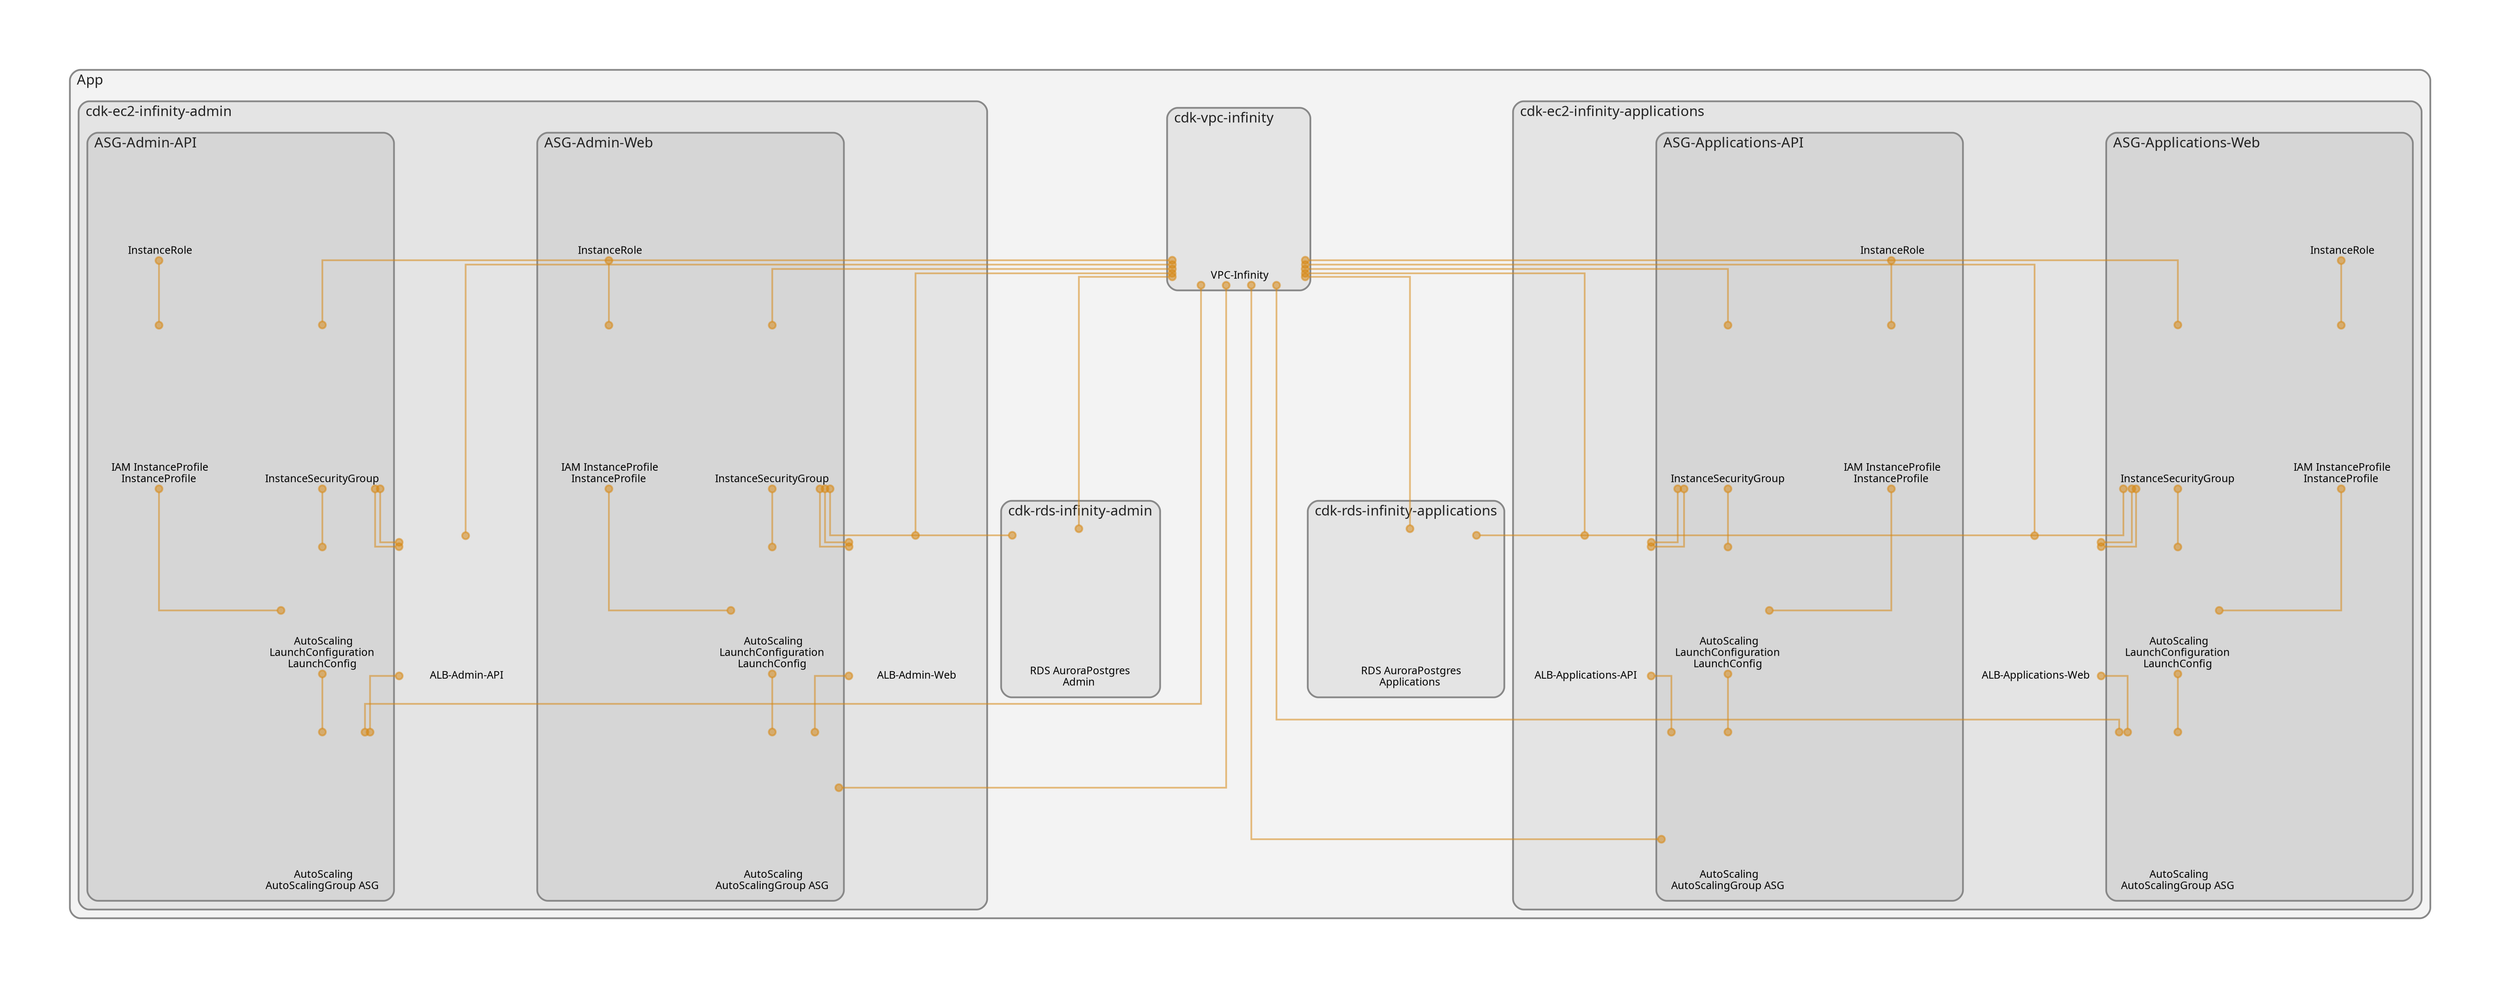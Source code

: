 digraph "Diagram" {
  splines = "ortho";
  pad = "1.0";
  nodesep = "0.60";
  ranksep = "0.75";
  fontname = "Sans-Serif";
  fontsize = "15";
  dpi = "200";
  rankdir = "BT";
  compound = "true";
  fontcolor = "#222222";
  edge [
    color = "#D5871488",
    penwidth = 2,
    arrowhead = "dot",
    arrowtail = "dot",
  ];
  node [
    shape = "box",
    style = "rounded",
    fixedsize = true,
    width = 1.7,
    height = 1.7,
    labelloc = "c",
    imagescale = true,
    fontname = "Sans-Serif",
    fontsize = 8,
    margin = 8,
  ];
  subgraph "App" {
    subgraph "cluster-SubGraph.App" {
      graph [
        label = "App",
        labelloc = "b",
        labeljust = "l",
        margin = "10",
        fontsize = "16",
        penwidth = "2",
        pencolor = "#888888",
        style = "filled,rounded",
        fillcolor = "#f3f3f3",
      ];
      subgraph "cluster-SubGraph.cdk-vpc-infinity" {
        graph [
          label = "cdk-vpc-infinity",
          labelloc = "b",
          labeljust = "l",
          margin = "10",
          fontsize = "16",
          penwidth = "2",
          pencolor = "#888888",
          style = "filled,rounded",
          fillcolor = "#e4e4e4",
        ];
        "cdk-vpc-infinity/VPC-Infinity" [
          label = " VPC-Infinity",
          fontsize = 12,
          image = "/Users/yusmayet/gitwork/aws-cdk-vpc-ec2-alb-asg/node_modules/cdk-dia/icons/aws/Service/Arch_Networking-Content/64/Arch_Amazon-Virtual-Private-Cloud_64@5x.png",
          imagescale = "true",
          imagepos = "tc",
          penwidth = "0",
          shape = "node",
          fixedsize = "true",
          labelloc = "b",
          width = 2,
          height = 2.266,
        ];
      }
      subgraph "cluster-SubGraph.cdk-ec2-infinity-applications" {
        graph [
          label = "cdk-ec2-infinity-applications",
          labelloc = "b",
          labeljust = "l",
          margin = "10",
          fontsize = "16",
          penwidth = "2",
          pencolor = "#888888",
          style = "filled,rounded",
          fillcolor = "#e4e4e4",
        ];
        "cdk-ec2-infinity-applications/ALB-Applications-Web" [
          label = " ALB-Applications-Web",
          fontsize = 12,
          image = "/Users/yusmayet/gitwork/aws-cdk-vpc-ec2-alb-asg/node_modules/cdk-dia/icons/aws/Service/Arch_Networking-Content/64/Arch_Elastic-Load-Balancing_64@5x.png",
          imagescale = "true",
          imagepos = "tc",
          penwidth = "0",
          shape = "node",
          fixedsize = "true",
          labelloc = "b",
          width = 2,
          height = 2.266,
        ];
        "cdk-ec2-infinity-applications/ALB-Applications-API" [
          label = " ALB-Applications-API",
          fontsize = 12,
          image = "/Users/yusmayet/gitwork/aws-cdk-vpc-ec2-alb-asg/node_modules/cdk-dia/icons/aws/Service/Arch_Networking-Content/64/Arch_Elastic-Load-Balancing_64@5x.png",
          imagescale = "true",
          imagepos = "tc",
          penwidth = "0",
          shape = "node",
          fixedsize = "true",
          labelloc = "b",
          width = 2,
          height = 2.266,
        ];
        subgraph "cluster-SubGraph.ASG-Applications-Web" {
          graph [
            label = "ASG-Applications-Web",
            labelloc = "b",
            labeljust = "l",
            margin = "10",
            fontsize = "16",
            penwidth = "2",
            pencolor = "#888888",
            style = "filled,rounded",
            fillcolor = "#d6d6d6",
          ];
          "cdk-ec2-infinity-applications/ASG-Applications-Web/InstanceSecurityGroup" [
            label = "\nInstanceSecurityGroup",
            fontsize = 12,
            image = "/Users/yusmayet/gitwork/aws-cdk-vpc-ec2-alb-asg/node_modules/cdk-dia/icons/aws/security_group.png",
            imagescale = "true",
            imagepos = "tc",
            penwidth = "0",
            shape = "node",
            fixedsize = "true",
            labelloc = "b",
            width = 2,
            height = 2.4819999999999998,
          ];
          "cdk-ec2-infinity-applications/ASG-Applications-Web/InstanceRole" [
            label = " InstanceRole",
            fontsize = 12,
            image = "/Users/yusmayet/gitwork/aws-cdk-vpc-ec2-alb-asg/node_modules/cdk-dia/icons/aws/Service/Arch_Security-Identity-Compliance/64/Arch_AWS-Identity-and-Access-Management_64@5x.png",
            imagescale = "true",
            imagepos = "tc",
            penwidth = "0",
            shape = "node",
            fixedsize = "true",
            labelloc = "b",
            width = 1.2,
            height = 1.466,
          ];
          "cdk-ec2-infinity-applications/ASG-Applications-Web/InstanceProfile" [
            label = " IAM InstanceProfile\nInstanceProfile",
            fontsize = 12,
            image = "/Users/yusmayet/gitwork/aws-cdk-vpc-ec2-alb-asg/node_modules/cdk-dia/icons/aws/Resource/Res_Security-Identity-and-Compliance/Res_48_Dark/Res_AWS-Identity-Access-Management_Permissions_48_Dark_gen.png",
            imagescale = "true",
            imagepos = "tc",
            penwidth = "0",
            shape = "node",
            fixedsize = "true",
            labelloc = "b",
            width = 2,
            height = 2.4819999999999998,
          ];
          "cdk-ec2-infinity-applications/ASG-Applications-Web/LaunchConfig" [
            label = " AutoScaling\nLaunchConfiguration\nLaunchConfig",
            fontsize = 12,
            image = "/Users/yusmayet/gitwork/aws-cdk-vpc-ec2-alb-asg/node_modules/cdk-dia/icons/aws/Service/Arch_Compute/64/Arch_Amazon-EC2-Auto-Scaling_64@5x.png",
            imagescale = "true",
            imagepos = "tc",
            penwidth = "0",
            shape = "node",
            fixedsize = "true",
            labelloc = "b",
            width = 1.2,
            height = 1.898,
          ];
          "cdk-ec2-infinity-applications/ASG-Applications-Web/ASG" [
            label = " AutoScaling\nAutoScalingGroup ASG",
            fontsize = 12,
            image = "/Users/yusmayet/gitwork/aws-cdk-vpc-ec2-alb-asg/node_modules/cdk-dia/icons/aws/Service/Arch_Compute/64/Arch_Amazon-EC2-Auto-Scaling_64@5x.png",
            imagescale = "true",
            imagepos = "tc",
            penwidth = "0",
            shape = "node",
            fixedsize = "true",
            labelloc = "b",
            width = 2,
            height = 2.4819999999999998,
          ];
        }
        subgraph "cluster-SubGraph.ASG-Applications-API" {
          graph [
            label = "ASG-Applications-API",
            labelloc = "b",
            labeljust = "l",
            margin = "10",
            fontsize = "16",
            penwidth = "2",
            pencolor = "#888888",
            style = "filled,rounded",
            fillcolor = "#d6d6d6",
          ];
          "cdk-ec2-infinity-applications/ASG-Applications-API/InstanceSecurityGroup" [
            label = "\nInstanceSecurityGroup",
            fontsize = 12,
            image = "/Users/yusmayet/gitwork/aws-cdk-vpc-ec2-alb-asg/node_modules/cdk-dia/icons/aws/security_group.png",
            imagescale = "true",
            imagepos = "tc",
            penwidth = "0",
            shape = "node",
            fixedsize = "true",
            labelloc = "b",
            width = 2,
            height = 2.4819999999999998,
          ];
          "cdk-ec2-infinity-applications/ASG-Applications-API/InstanceRole" [
            label = " InstanceRole",
            fontsize = 12,
            image = "/Users/yusmayet/gitwork/aws-cdk-vpc-ec2-alb-asg/node_modules/cdk-dia/icons/aws/Service/Arch_Security-Identity-Compliance/64/Arch_AWS-Identity-and-Access-Management_64@5x.png",
            imagescale = "true",
            imagepos = "tc",
            penwidth = "0",
            shape = "node",
            fixedsize = "true",
            labelloc = "b",
            width = 1.2,
            height = 1.466,
          ];
          "cdk-ec2-infinity-applications/ASG-Applications-API/InstanceProfile" [
            label = " IAM InstanceProfile\nInstanceProfile",
            fontsize = 12,
            image = "/Users/yusmayet/gitwork/aws-cdk-vpc-ec2-alb-asg/node_modules/cdk-dia/icons/aws/Resource/Res_Security-Identity-and-Compliance/Res_48_Dark/Res_AWS-Identity-Access-Management_Permissions_48_Dark_gen.png",
            imagescale = "true",
            imagepos = "tc",
            penwidth = "0",
            shape = "node",
            fixedsize = "true",
            labelloc = "b",
            width = 2,
            height = 2.4819999999999998,
          ];
          "cdk-ec2-infinity-applications/ASG-Applications-API/LaunchConfig" [
            label = " AutoScaling\nLaunchConfiguration\nLaunchConfig",
            fontsize = 12,
            image = "/Users/yusmayet/gitwork/aws-cdk-vpc-ec2-alb-asg/node_modules/cdk-dia/icons/aws/Service/Arch_Compute/64/Arch_Amazon-EC2-Auto-Scaling_64@5x.png",
            imagescale = "true",
            imagepos = "tc",
            penwidth = "0",
            shape = "node",
            fixedsize = "true",
            labelloc = "b",
            width = 1.2,
            height = 1.898,
          ];
          "cdk-ec2-infinity-applications/ASG-Applications-API/ASG" [
            label = " AutoScaling\nAutoScalingGroup ASG",
            fontsize = 12,
            image = "/Users/yusmayet/gitwork/aws-cdk-vpc-ec2-alb-asg/node_modules/cdk-dia/icons/aws/Service/Arch_Compute/64/Arch_Amazon-EC2-Auto-Scaling_64@5x.png",
            imagescale = "true",
            imagepos = "tc",
            penwidth = "0",
            shape = "node",
            fixedsize = "true",
            labelloc = "b",
            width = 2,
            height = 2.4819999999999998,
          ];
        }
      }
      subgraph "cluster-SubGraph.cdk-rds-infinity-applications" {
        graph [
          label = "cdk-rds-infinity-applications",
          labelloc = "b",
          labeljust = "l",
          margin = "10",
          fontsize = "16",
          penwidth = "2",
          pencolor = "#888888",
          style = "filled,rounded",
          fillcolor = "#e4e4e4",
        ];
        "cdk-rds-infinity-applications/RDS-AuroraPostgres-Applications" [
          label = " RDS AuroraPostgres\nApplications",
          fontsize = 12,
          image = "/Users/yusmayet/gitwork/aws-cdk-vpc-ec2-alb-asg/node_modules/cdk-dia/icons/aws/Service/Arch_Database/64/Arch_Amazon-RDS_64@5x.png",
          imagescale = "true",
          imagepos = "tc",
          penwidth = "0",
          shape = "node",
          fixedsize = "true",
          labelloc = "b",
          width = 2,
          height = 2.4819999999999998,
        ];
      }
      subgraph "cluster-SubGraph.cdk-ec2-infinity-admin" {
        graph [
          label = "cdk-ec2-infinity-admin",
          labelloc = "b",
          labeljust = "l",
          margin = "10",
          fontsize = "16",
          penwidth = "2",
          pencolor = "#888888",
          style = "filled,rounded",
          fillcolor = "#e4e4e4",
        ];
        "cdk-ec2-infinity-admin/ALB-Admin-Web" [
          label = " ALB-Admin-Web",
          fontsize = 12,
          image = "/Users/yusmayet/gitwork/aws-cdk-vpc-ec2-alb-asg/node_modules/cdk-dia/icons/aws/Service/Arch_Networking-Content/64/Arch_Elastic-Load-Balancing_64@5x.png",
          imagescale = "true",
          imagepos = "tc",
          penwidth = "0",
          shape = "node",
          fixedsize = "true",
          labelloc = "b",
          width = 2,
          height = 2.266,
        ];
        "cdk-ec2-infinity-admin/ALB-Admin-API" [
          label = " ALB-Admin-API",
          fontsize = 12,
          image = "/Users/yusmayet/gitwork/aws-cdk-vpc-ec2-alb-asg/node_modules/cdk-dia/icons/aws/Service/Arch_Networking-Content/64/Arch_Elastic-Load-Balancing_64@5x.png",
          imagescale = "true",
          imagepos = "tc",
          penwidth = "0",
          shape = "node",
          fixedsize = "true",
          labelloc = "b",
          width = 2,
          height = 2.266,
        ];
        subgraph "cluster-SubGraph.ASG-Admin-Web" {
          graph [
            label = "ASG-Admin-Web",
            labelloc = "b",
            labeljust = "l",
            margin = "10",
            fontsize = "16",
            penwidth = "2",
            pencolor = "#888888",
            style = "filled,rounded",
            fillcolor = "#d6d6d6",
          ];
          "cdk-ec2-infinity-admin/ASG-Admin-Web/InstanceSecurityGroup" [
            label = "\nInstanceSecurityGroup",
            fontsize = 12,
            image = "/Users/yusmayet/gitwork/aws-cdk-vpc-ec2-alb-asg/node_modules/cdk-dia/icons/aws/security_group.png",
            imagescale = "true",
            imagepos = "tc",
            penwidth = "0",
            shape = "node",
            fixedsize = "true",
            labelloc = "b",
            width = 2,
            height = 2.4819999999999998,
          ];
          "cdk-ec2-infinity-admin/ASG-Admin-Web/InstanceRole" [
            label = " InstanceRole",
            fontsize = 12,
            image = "/Users/yusmayet/gitwork/aws-cdk-vpc-ec2-alb-asg/node_modules/cdk-dia/icons/aws/Service/Arch_Security-Identity-Compliance/64/Arch_AWS-Identity-and-Access-Management_64@5x.png",
            imagescale = "true",
            imagepos = "tc",
            penwidth = "0",
            shape = "node",
            fixedsize = "true",
            labelloc = "b",
            width = 1.2,
            height = 1.466,
          ];
          "cdk-ec2-infinity-admin/ASG-Admin-Web/InstanceProfile" [
            label = " IAM InstanceProfile\nInstanceProfile",
            fontsize = 12,
            image = "/Users/yusmayet/gitwork/aws-cdk-vpc-ec2-alb-asg/node_modules/cdk-dia/icons/aws/Resource/Res_Security-Identity-and-Compliance/Res_48_Dark/Res_AWS-Identity-Access-Management_Permissions_48_Dark_gen.png",
            imagescale = "true",
            imagepos = "tc",
            penwidth = "0",
            shape = "node",
            fixedsize = "true",
            labelloc = "b",
            width = 2,
            height = 2.4819999999999998,
          ];
          "cdk-ec2-infinity-admin/ASG-Admin-Web/LaunchConfig" [
            label = " AutoScaling\nLaunchConfiguration\nLaunchConfig",
            fontsize = 12,
            image = "/Users/yusmayet/gitwork/aws-cdk-vpc-ec2-alb-asg/node_modules/cdk-dia/icons/aws/Service/Arch_Compute/64/Arch_Amazon-EC2-Auto-Scaling_64@5x.png",
            imagescale = "true",
            imagepos = "tc",
            penwidth = "0",
            shape = "node",
            fixedsize = "true",
            labelloc = "b",
            width = 1.2,
            height = 1.898,
          ];
          "cdk-ec2-infinity-admin/ASG-Admin-Web/ASG" [
            label = " AutoScaling\nAutoScalingGroup ASG",
            fontsize = 12,
            image = "/Users/yusmayet/gitwork/aws-cdk-vpc-ec2-alb-asg/node_modules/cdk-dia/icons/aws/Service/Arch_Compute/64/Arch_Amazon-EC2-Auto-Scaling_64@5x.png",
            imagescale = "true",
            imagepos = "tc",
            penwidth = "0",
            shape = "node",
            fixedsize = "true",
            labelloc = "b",
            width = 2,
            height = 2.4819999999999998,
          ];
        }
        subgraph "cluster-SubGraph.ASG-Admin-API" {
          graph [
            label = "ASG-Admin-API",
            labelloc = "b",
            labeljust = "l",
            margin = "10",
            fontsize = "16",
            penwidth = "2",
            pencolor = "#888888",
            style = "filled,rounded",
            fillcolor = "#d6d6d6",
          ];
          "cdk-ec2-infinity-admin/ASG-Admin-API/InstanceSecurityGroup" [
            label = "\nInstanceSecurityGroup",
            fontsize = 12,
            image = "/Users/yusmayet/gitwork/aws-cdk-vpc-ec2-alb-asg/node_modules/cdk-dia/icons/aws/security_group.png",
            imagescale = "true",
            imagepos = "tc",
            penwidth = "0",
            shape = "node",
            fixedsize = "true",
            labelloc = "b",
            width = 2,
            height = 2.4819999999999998,
          ];
          "cdk-ec2-infinity-admin/ASG-Admin-API/InstanceRole" [
            label = " InstanceRole",
            fontsize = 12,
            image = "/Users/yusmayet/gitwork/aws-cdk-vpc-ec2-alb-asg/node_modules/cdk-dia/icons/aws/Service/Arch_Security-Identity-Compliance/64/Arch_AWS-Identity-and-Access-Management_64@5x.png",
            imagescale = "true",
            imagepos = "tc",
            penwidth = "0",
            shape = "node",
            fixedsize = "true",
            labelloc = "b",
            width = 1.2,
            height = 1.466,
          ];
          "cdk-ec2-infinity-admin/ASG-Admin-API/InstanceProfile" [
            label = " IAM InstanceProfile\nInstanceProfile",
            fontsize = 12,
            image = "/Users/yusmayet/gitwork/aws-cdk-vpc-ec2-alb-asg/node_modules/cdk-dia/icons/aws/Resource/Res_Security-Identity-and-Compliance/Res_48_Dark/Res_AWS-Identity-Access-Management_Permissions_48_Dark_gen.png",
            imagescale = "true",
            imagepos = "tc",
            penwidth = "0",
            shape = "node",
            fixedsize = "true",
            labelloc = "b",
            width = 2,
            height = 2.4819999999999998,
          ];
          "cdk-ec2-infinity-admin/ASG-Admin-API/LaunchConfig" [
            label = " AutoScaling\nLaunchConfiguration\nLaunchConfig",
            fontsize = 12,
            image = "/Users/yusmayet/gitwork/aws-cdk-vpc-ec2-alb-asg/node_modules/cdk-dia/icons/aws/Service/Arch_Compute/64/Arch_Amazon-EC2-Auto-Scaling_64@5x.png",
            imagescale = "true",
            imagepos = "tc",
            penwidth = "0",
            shape = "node",
            fixedsize = "true",
            labelloc = "b",
            width = 1.2,
            height = 1.898,
          ];
          "cdk-ec2-infinity-admin/ASG-Admin-API/ASG" [
            label = " AutoScaling\nAutoScalingGroup ASG",
            fontsize = 12,
            image = "/Users/yusmayet/gitwork/aws-cdk-vpc-ec2-alb-asg/node_modules/cdk-dia/icons/aws/Service/Arch_Compute/64/Arch_Amazon-EC2-Auto-Scaling_64@5x.png",
            imagescale = "true",
            imagepos = "tc",
            penwidth = "0",
            shape = "node",
            fixedsize = "true",
            labelloc = "b",
            width = 2,
            height = 2.4819999999999998,
          ];
        }
      }
      subgraph "cluster-SubGraph.cdk-rds-infinity-admin" {
        graph [
          label = "cdk-rds-infinity-admin",
          labelloc = "b",
          labeljust = "l",
          margin = "10",
          fontsize = "16",
          penwidth = "2",
          pencolor = "#888888",
          style = "filled,rounded",
          fillcolor = "#e4e4e4",
        ];
        "cdk-rds-infinity-admin/RDS-AuroraPostgres-Admin" [
          label = " RDS AuroraPostgres\nAdmin",
          fontsize = 12,
          image = "/Users/yusmayet/gitwork/aws-cdk-vpc-ec2-alb-asg/node_modules/cdk-dia/icons/aws/Service/Arch_Database/64/Arch_Amazon-RDS_64@5x.png",
          imagescale = "true",
          imagepos = "tc",
          penwidth = "0",
          shape = "node",
          fixedsize = "true",
          labelloc = "b",
          width = 2,
          height = 2.4819999999999998,
        ];
      }
    }
  }
  "cdk-ec2-infinity-applications/ALB-Applications-Web" -> "cdk-vpc-infinity/VPC-Infinity" [
    dir = "both",
  ];
  "cdk-ec2-infinity-applications/ALB-Applications-Web" -> "cdk-ec2-infinity-applications/ASG-Applications-Web/InstanceSecurityGroup" [
    dir = "both",
  ];
  "cdk-ec2-infinity-applications/ASG-Applications-Web/InstanceSecurityGroup" -> "cdk-vpc-infinity/VPC-Infinity" [
    dir = "both",
  ];
  "cdk-ec2-infinity-applications/ASG-Applications-Web/InstanceSecurityGroup" -> "cdk-ec2-infinity-applications/ALB-Applications-Web" [
    dir = "both",
  ];
  "cdk-ec2-infinity-applications/ASG-Applications-Web/InstanceProfile" -> "cdk-ec2-infinity-applications/ASG-Applications-Web/InstanceRole" [
    dir = "both",
  ];
  "cdk-ec2-infinity-applications/ASG-Applications-Web/LaunchConfig" -> "cdk-ec2-infinity-applications/ASG-Applications-Web/InstanceProfile" [
    dir = "both",
  ];
  "cdk-ec2-infinity-applications/ASG-Applications-Web/LaunchConfig" -> "cdk-ec2-infinity-applications/ASG-Applications-Web/InstanceSecurityGroup" [
    dir = "both",
  ];
  "cdk-ec2-infinity-applications/ASG-Applications-Web/ASG" -> "cdk-ec2-infinity-applications/ASG-Applications-Web/LaunchConfig" [
    dir = "both",
  ];
  "cdk-ec2-infinity-applications/ASG-Applications-Web/ASG" -> "cdk-vpc-infinity/VPC-Infinity" [
    dir = "both",
  ];
  "cdk-ec2-infinity-applications/ASG-Applications-Web/ASG" -> "cdk-ec2-infinity-applications/ALB-Applications-Web" [
    dir = "both",
  ];
  "cdk-ec2-infinity-applications/ALB-Applications-API" -> "cdk-vpc-infinity/VPC-Infinity" [
    dir = "both",
  ];
  "cdk-ec2-infinity-applications/ALB-Applications-API" -> "cdk-ec2-infinity-applications/ASG-Applications-API/InstanceSecurityGroup" [
    dir = "both",
  ];
  "cdk-ec2-infinity-applications/ASG-Applications-API/InstanceSecurityGroup" -> "cdk-vpc-infinity/VPC-Infinity" [
    dir = "both",
  ];
  "cdk-ec2-infinity-applications/ASG-Applications-API/InstanceSecurityGroup" -> "cdk-ec2-infinity-applications/ALB-Applications-API" [
    dir = "both",
  ];
  "cdk-ec2-infinity-applications/ASG-Applications-API/InstanceProfile" -> "cdk-ec2-infinity-applications/ASG-Applications-API/InstanceRole" [
    dir = "both",
  ];
  "cdk-ec2-infinity-applications/ASG-Applications-API/LaunchConfig" -> "cdk-ec2-infinity-applications/ASG-Applications-API/InstanceProfile" [
    dir = "both",
  ];
  "cdk-ec2-infinity-applications/ASG-Applications-API/LaunchConfig" -> "cdk-ec2-infinity-applications/ASG-Applications-API/InstanceSecurityGroup" [
    dir = "both",
  ];
  "cdk-ec2-infinity-applications/ASG-Applications-API/ASG" -> "cdk-ec2-infinity-applications/ASG-Applications-API/LaunchConfig" [
    dir = "both",
  ];
  "cdk-ec2-infinity-applications/ASG-Applications-API/ASG" -> "cdk-vpc-infinity/VPC-Infinity" [
    dir = "both",
  ];
  "cdk-ec2-infinity-applications/ASG-Applications-API/ASG" -> "cdk-ec2-infinity-applications/ALB-Applications-API" [
    dir = "both",
  ];
  "cdk-rds-infinity-applications/RDS-AuroraPostgres-Applications" -> "cdk-vpc-infinity/VPC-Infinity" [
    dir = "both",
  ];
  "cdk-rds-infinity-applications/RDS-AuroraPostgres-Applications" -> "cdk-ec2-infinity-applications/ASG-Applications-Web/InstanceSecurityGroup" [
    dir = "both",
  ];
  "cdk-ec2-infinity-admin/ALB-Admin-Web" -> "cdk-vpc-infinity/VPC-Infinity" [
    dir = "both",
  ];
  "cdk-ec2-infinity-admin/ALB-Admin-Web" -> "cdk-ec2-infinity-admin/ASG-Admin-Web/InstanceSecurityGroup" [
    dir = "both",
  ];
  "cdk-ec2-infinity-admin/ASG-Admin-Web/InstanceSecurityGroup" -> "cdk-vpc-infinity/VPC-Infinity" [
    dir = "both",
  ];
  "cdk-ec2-infinity-admin/ASG-Admin-Web/InstanceSecurityGroup" -> "cdk-ec2-infinity-admin/ALB-Admin-Web" [
    dir = "both",
  ];
  "cdk-ec2-infinity-admin/ASG-Admin-Web/InstanceProfile" -> "cdk-ec2-infinity-admin/ASG-Admin-Web/InstanceRole" [
    dir = "both",
  ];
  "cdk-ec2-infinity-admin/ASG-Admin-Web/LaunchConfig" -> "cdk-ec2-infinity-admin/ASG-Admin-Web/InstanceProfile" [
    dir = "both",
  ];
  "cdk-ec2-infinity-admin/ASG-Admin-Web/LaunchConfig" -> "cdk-ec2-infinity-admin/ASG-Admin-Web/InstanceSecurityGroup" [
    dir = "both",
  ];
  "cdk-ec2-infinity-admin/ASG-Admin-Web/ASG" -> "cdk-ec2-infinity-admin/ASG-Admin-Web/LaunchConfig" [
    dir = "both",
  ];
  "cdk-ec2-infinity-admin/ASG-Admin-Web/ASG" -> "cdk-vpc-infinity/VPC-Infinity" [
    dir = "both",
  ];
  "cdk-ec2-infinity-admin/ASG-Admin-Web/ASG" -> "cdk-ec2-infinity-admin/ALB-Admin-Web" [
    dir = "both",
  ];
  "cdk-ec2-infinity-admin/ALB-Admin-API" -> "cdk-vpc-infinity/VPC-Infinity" [
    dir = "both",
  ];
  "cdk-ec2-infinity-admin/ALB-Admin-API" -> "cdk-ec2-infinity-admin/ASG-Admin-API/InstanceSecurityGroup" [
    dir = "both",
  ];
  "cdk-ec2-infinity-admin/ASG-Admin-API/InstanceSecurityGroup" -> "cdk-vpc-infinity/VPC-Infinity" [
    dir = "both",
  ];
  "cdk-ec2-infinity-admin/ASG-Admin-API/InstanceSecurityGroup" -> "cdk-ec2-infinity-admin/ALB-Admin-API" [
    dir = "both",
  ];
  "cdk-ec2-infinity-admin/ASG-Admin-API/InstanceProfile" -> "cdk-ec2-infinity-admin/ASG-Admin-API/InstanceRole" [
    dir = "both",
  ];
  "cdk-ec2-infinity-admin/ASG-Admin-API/LaunchConfig" -> "cdk-ec2-infinity-admin/ASG-Admin-API/InstanceProfile" [
    dir = "both",
  ];
  "cdk-ec2-infinity-admin/ASG-Admin-API/LaunchConfig" -> "cdk-ec2-infinity-admin/ASG-Admin-API/InstanceSecurityGroup" [
    dir = "both",
  ];
  "cdk-ec2-infinity-admin/ASG-Admin-API/ASG" -> "cdk-ec2-infinity-admin/ASG-Admin-API/LaunchConfig" [
    dir = "both",
  ];
  "cdk-ec2-infinity-admin/ASG-Admin-API/ASG" -> "cdk-vpc-infinity/VPC-Infinity" [
    dir = "both",
  ];
  "cdk-ec2-infinity-admin/ASG-Admin-API/ASG" -> "cdk-ec2-infinity-admin/ALB-Admin-API" [
    dir = "both",
  ];
  "cdk-rds-infinity-admin/RDS-AuroraPostgres-Admin" -> "cdk-vpc-infinity/VPC-Infinity" [
    dir = "both",
  ];
  "cdk-rds-infinity-admin/RDS-AuroraPostgres-Admin" -> "cdk-ec2-infinity-admin/ASG-Admin-Web/InstanceSecurityGroup" [
    dir = "both",
  ];
}